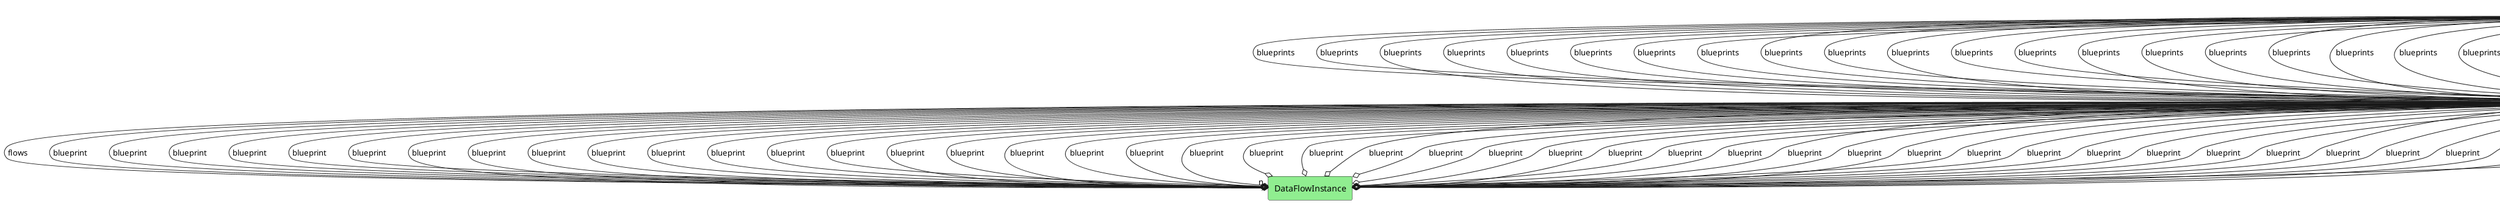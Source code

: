 @startuml

class "DataBluePrintInstance" as Model {
 string name
 json parameters

 
}

rectangle "DataSource" as DataSource #lightblue {
}

Model o--> "n" DataSource : sources


rectangle "DataSource" as DataSource #lightblue {
}

Model o--> "n" DataSource : sinks


rectangle "DataFlowInstance" as DataFlowInstance #lightblue {
}

Model o--> "n" DataFlowInstance : flows


rectangle "Identity" as Identity #lightblue {
}

Model o--> "1" Identity : identity


rectangle "DataBluePrint" as DataBluePrint #lightblue {
}

Model o--> "1" DataBluePrint : blueprint




    rectangle "DataBluePrint" as DataBluePrint #lightgreen {
    }
    
        DataBluePrint   *--> "n" Model : "instances"
    
    rectangle "DataFlowInstance" as DataFlowInstance #lightgreen {
    }
    
        DataFlowInstance   o--> "1" Model : "blueprint"
    
    rectangle "DataSource" as DataSource #lightgreen {
    }
    
        DataSource   o--> "n" Model : "blueprints"
    
    rectangle "DataBluePrint" as DataBluePrint #lightgreen {
    }
    
        DataBluePrint   *--> "n" Model : "instances"
    
    rectangle "DataFlowInstance" as DataFlowInstance #lightgreen {
    }
    
        DataFlowInstance   o--> "1" Model : "blueprint"
    
    rectangle "DataSource" as DataSource #lightgreen {
    }
    
        DataSource   o--> "n" Model : "blueprints"
    
    rectangle "DataBluePrint" as DataBluePrint #lightgreen {
    }
    
        DataBluePrint   *--> "n" Model : "instances"
    
    rectangle "DataFlowInstance" as DataFlowInstance #lightgreen {
    }
    
        DataFlowInstance   o--> "1" Model : "blueprint"
    
    rectangle "DataSource" as DataSource #lightgreen {
    }
    
        DataSource   o--> "n" Model : "blueprints"
    
    rectangle "DataBluePrint" as DataBluePrint #lightgreen {
    }
    
        DataBluePrint   *--> "n" Model : "instances"
    
    rectangle "DataFlowInstance" as DataFlowInstance #lightgreen {
    }
    
        DataFlowInstance   o--> "1" Model : "blueprint"
    
    rectangle "DataSource" as DataSource #lightgreen {
    }
    
        DataSource   o--> "n" Model : "blueprints"
    
    rectangle "DataBluePrint" as DataBluePrint #lightgreen {
    }
    
        DataBluePrint   *--> "n" Model : "instances"
    
    rectangle "DataFlowInstance" as DataFlowInstance #lightgreen {
    }
    
        DataFlowInstance   o--> "1" Model : "blueprint"
    
    rectangle "DataSource" as DataSource #lightgreen {
    }
    
        DataSource   o--> "n" Model : "blueprints"
    
    rectangle "DataBluePrint" as DataBluePrint #lightgreen {
    }
    
        DataBluePrint   *--> "n" Model : "instances"
    
    rectangle "DataFlowInstance" as DataFlowInstance #lightgreen {
    }
    
        DataFlowInstance   o--> "1" Model : "blueprint"
    
    rectangle "DataSource" as DataSource #lightgreen {
    }
    
        DataSource   o--> "n" Model : "blueprints"
    
    rectangle "DataBluePrint" as DataBluePrint #lightgreen {
    }
    
        DataBluePrint   *--> "n" Model : "instances"
    
    rectangle "DataFlowInstance" as DataFlowInstance #lightgreen {
    }
    
        DataFlowInstance   o--> "1" Model : "blueprint"
    
    rectangle "DataSource" as DataSource #lightgreen {
    }
    
        DataSource   o--> "n" Model : "blueprints"
    
    rectangle "DataBluePrint" as DataBluePrint #lightgreen {
    }
    
        DataBluePrint   *--> "n" Model : "instances"
    
    rectangle "DataFlowInstance" as DataFlowInstance #lightgreen {
    }
    
        DataFlowInstance   o--> "1" Model : "blueprint"
    
    rectangle "DataSource" as DataSource #lightgreen {
    }
    
        DataSource   o--> "n" Model : "blueprints"
    
    rectangle "DataBluePrint" as DataBluePrint #lightgreen {
    }
    
        DataBluePrint   *--> "n" Model : "instances"
    
    rectangle "DataFlowInstance" as DataFlowInstance #lightgreen {
    }
    
        DataFlowInstance   o--> "1" Model : "blueprint"
    
    rectangle "DataSource" as DataSource #lightgreen {
    }
    
        DataSource   o--> "n" Model : "blueprints"
    
    rectangle "DataBluePrint" as DataBluePrint #lightgreen {
    }
    
        DataBluePrint   *--> "n" Model : "instances"
    
    rectangle "DataFlowInstance" as DataFlowInstance #lightgreen {
    }
    
        DataFlowInstance   o--> "1" Model : "blueprint"
    
    rectangle "DataSource" as DataSource #lightgreen {
    }
    
        DataSource   o--> "n" Model : "blueprints"
    
    rectangle "DataBluePrint" as DataBluePrint #lightgreen {
    }
    
        DataBluePrint   *--> "n" Model : "instances"
    
    rectangle "DataFlowInstance" as DataFlowInstance #lightgreen {
    }
    
        DataFlowInstance   o--> "1" Model : "blueprint"
    
    rectangle "DataSource" as DataSource #lightgreen {
    }
    
        DataSource   o--> "n" Model : "blueprints"
    
    rectangle "DataBluePrint" as DataBluePrint #lightgreen {
    }
    
        DataBluePrint   *--> "n" Model : "instances"
    
    rectangle "DataFlowInstance" as DataFlowInstance #lightgreen {
    }
    
        DataFlowInstance   o--> "1" Model : "blueprint"
    
    rectangle "DataSource" as DataSource #lightgreen {
    }
    
        DataSource   o--> "n" Model : "blueprints"
    
    rectangle "DataBluePrint" as DataBluePrint #lightgreen {
    }
    
        DataBluePrint   *--> "n" Model : "instances"
    
    rectangle "DataFlowInstance" as DataFlowInstance #lightgreen {
    }
    
        DataFlowInstance   o--> "1" Model : "blueprint"
    
    rectangle "DataSource" as DataSource #lightgreen {
    }
    
        DataSource   o--> "n" Model : "blueprints"
    
    rectangle "DataBluePrint" as DataBluePrint #lightgreen {
    }
    
        DataBluePrint   *--> "n" Model : "instances"
    
    rectangle "DataFlowInstance" as DataFlowInstance #lightgreen {
    }
    
        DataFlowInstance   o--> "1" Model : "blueprint"
    
    rectangle "DataSource" as DataSource #lightgreen {
    }
    
        DataSource   o--> "n" Model : "blueprints"
    
    rectangle "DataBluePrint" as DataBluePrint #lightgreen {
    }
    
        DataBluePrint   *--> "n" Model : "instances"
    
    rectangle "DataFlowInstance" as DataFlowInstance #lightgreen {
    }
    
        DataFlowInstance   o--> "1" Model : "blueprint"
    
    rectangle "DataSource" as DataSource #lightgreen {
    }
    
        DataSource   o--> "n" Model : "blueprints"
    
    rectangle "DataBluePrint" as DataBluePrint #lightgreen {
    }
    
        DataBluePrint   *--> "n" Model : "instances"
    
    rectangle "DataFlowInstance" as DataFlowInstance #lightgreen {
    }
    
        DataFlowInstance   o--> "1" Model : "blueprint"
    
    rectangle "DataSource" as DataSource #lightgreen {
    }
    
        DataSource   o--> "n" Model : "blueprints"
    
    rectangle "DataBluePrint" as DataBluePrint #lightgreen {
    }
    
        DataBluePrint   *--> "n" Model : "instances"
    
    rectangle "DataFlowInstance" as DataFlowInstance #lightgreen {
    }
    
        DataFlowInstance   o--> "1" Model : "blueprint"
    
    rectangle "DataSource" as DataSource #lightgreen {
    }
    
        DataSource   o--> "n" Model : "blueprints"
    
    rectangle "DataBluePrint" as DataBluePrint #lightgreen {
    }
    
        DataBluePrint   *--> "n" Model : "instances"
    
    rectangle "DataFlowInstance" as DataFlowInstance #lightgreen {
    }
    
        DataFlowInstance   o--> "1" Model : "blueprint"
    
    rectangle "DataSource" as DataSource #lightgreen {
    }
    
        DataSource   o--> "n" Model : "blueprints"
    
    rectangle "DataBluePrint" as DataBluePrint #lightgreen {
    }
    
        DataBluePrint   *--> "n" Model : "instances"
    
    rectangle "DataFlowInstance" as DataFlowInstance #lightgreen {
    }
    
        DataFlowInstance   o--> "1" Model : "blueprint"
    
    rectangle "DataSource" as DataSource #lightgreen {
    }
    
        DataSource   o--> "n" Model : "blueprints"
    
    rectangle "DataBluePrint" as DataBluePrint #lightgreen {
    }
    
        DataBluePrint   *--> "n" Model : "instances"
    
    rectangle "DataFlowInstance" as DataFlowInstance #lightgreen {
    }
    
        DataFlowInstance   o--> "1" Model : "blueprint"
    
    rectangle "DataSource" as DataSource #lightgreen {
    }
    
        DataSource   o--> "n" Model : "blueprints"
    
    rectangle "DataBluePrint" as DataBluePrint #lightgreen {
    }
    
        DataBluePrint   *--> "n" Model : "instances"
    
    rectangle "DataFlowInstance" as DataFlowInstance #lightgreen {
    }
    
        DataFlowInstance   o--> "1" Model : "blueprint"
    
    rectangle "DataSource" as DataSource #lightgreen {
    }
    
        DataSource   o--> "n" Model : "blueprints"
    
    rectangle "DataBluePrint" as DataBluePrint #lightgreen {
    }
    
        DataBluePrint   *--> "n" Model : "instances"
    
    rectangle "DataFlowInstance" as DataFlowInstance #lightgreen {
    }
    
        DataFlowInstance   o--> "1" Model : "blueprint"
    
    rectangle "DataSource" as DataSource #lightgreen {
    }
    
        DataSource   o--> "n" Model : "blueprints"
    
    rectangle "DataBluePrint" as DataBluePrint #lightgreen {
    }
    
        DataBluePrint   *--> "n" Model : "instances"
    
    rectangle "DataFlowInstance" as DataFlowInstance #lightgreen {
    }
    
        DataFlowInstance   o--> "1" Model : "blueprint"
    
    rectangle "DataSource" as DataSource #lightgreen {
    }
    
        DataSource   o--> "n" Model : "blueprints"
    
    rectangle "DataBluePrint" as DataBluePrint #lightgreen {
    }
    
        DataBluePrint   *--> "n" Model : "instances"
    
    rectangle "DataFlowInstance" as DataFlowInstance #lightgreen {
    }
    
        DataFlowInstance   o--> "1" Model : "blueprint"
    
    rectangle "DataSource" as DataSource #lightgreen {
    }
    
        DataSource   o--> "n" Model : "blueprints"
    
    rectangle "DataBluePrint" as DataBluePrint #lightgreen {
    }
    
        DataBluePrint   *--> "n" Model : "instances"
    
    rectangle "DataFlowInstance" as DataFlowInstance #lightgreen {
    }
    
        DataFlowInstance   o--> "1" Model : "blueprint"
    
    rectangle "DataSource" as DataSource #lightgreen {
    }
    
        DataSource   o--> "n" Model : "blueprints"
    
    rectangle "DataBluePrint" as DataBluePrint #lightgreen {
    }
    
        DataBluePrint   *--> "n" Model : "instances"
    
    rectangle "DataFlowInstance" as DataFlowInstance #lightgreen {
    }
    
        DataFlowInstance   o--> "1" Model : "blueprint"
    
    rectangle "DataSource" as DataSource #lightgreen {
    }
    
        DataSource   o--> "n" Model : "blueprints"
    
    rectangle "DataBluePrint" as DataBluePrint #lightgreen {
    }
    
        DataBluePrint   *--> "n" Model : "instances"
    
    rectangle "DataFlowInstance" as DataFlowInstance #lightgreen {
    }
    
        DataFlowInstance   o--> "1" Model : "blueprint"
    
    rectangle "DataSource" as DataSource #lightgreen {
    }
    
        DataSource   o--> "n" Model : "blueprints"
    
    rectangle "DataBluePrint" as DataBluePrint #lightgreen {
    }
    
        DataBluePrint   *--> "n" Model : "instances"
    
    rectangle "DataFlowInstance" as DataFlowInstance #lightgreen {
    }
    
        DataFlowInstance   o--> "1" Model : "blueprint"
    
    rectangle "DataSource" as DataSource #lightgreen {
    }
    
        DataSource   o--> "n" Model : "blueprints"
    
    rectangle "DataBluePrint" as DataBluePrint #lightgreen {
    }
    
        DataBluePrint   *--> "n" Model : "instances"
    
    rectangle "DataFlowInstance" as DataFlowInstance #lightgreen {
    }
    
        DataFlowInstance   o--> "1" Model : "blueprint"
    
    rectangle "DataSource" as DataSource #lightgreen {
    }
    
        DataSource   o--> "n" Model : "blueprints"
    
    rectangle "DataBluePrint" as DataBluePrint #lightgreen {
    }
    
        DataBluePrint   *--> "n" Model : "instances"
    
    rectangle "DataFlowInstance" as DataFlowInstance #lightgreen {
    }
    
        DataFlowInstance   o--> "1" Model : "blueprint"
    
    rectangle "DataSource" as DataSource #lightgreen {
    }
    
        DataSource   o--> "n" Model : "blueprints"
    
    rectangle "DataBluePrint" as DataBluePrint #lightgreen {
    }
    
        DataBluePrint   *--> "n" Model : "instances"
    
    rectangle "DataFlowInstance" as DataFlowInstance #lightgreen {
    }
    
        DataFlowInstance   o--> "1" Model : "blueprint"
    
    rectangle "DataSource" as DataSource #lightgreen {
    }
    
        DataSource   o--> "n" Model : "blueprints"
    
    rectangle "DataBluePrint" as DataBluePrint #lightgreen {
    }
    
        DataBluePrint   *--> "n" Model : "instances"
    
    rectangle "DataFlowInstance" as DataFlowInstance #lightgreen {
    }
    
        DataFlowInstance   o--> "1" Model : "blueprint"
    
    rectangle "DataSource" as DataSource #lightgreen {
    }
    
        DataSource   o--> "n" Model : "blueprints"
    
    rectangle "DataBluePrint" as DataBluePrint #lightgreen {
    }
    
        DataBluePrint   *--> "n" Model : "instances"
    
    rectangle "DataFlowInstance" as DataFlowInstance #lightgreen {
    }
    
        DataFlowInstance   o--> "1" Model : "blueprint"
    
    rectangle "DataSource" as DataSource #lightgreen {
    }
    
        DataSource   o--> "n" Model : "blueprints"
    
    rectangle "DataBluePrint" as DataBluePrint #lightgreen {
    }
    
        DataBluePrint   *--> "n" Model : "instances"
    
    rectangle "DataFlowInstance" as DataFlowInstance #lightgreen {
    }
    
        DataFlowInstance   o--> "1" Model : "blueprint"
    
    rectangle "DataSource" as DataSource #lightgreen {
    }
    
        DataSource   o--> "n" Model : "blueprints"
    
    rectangle "DataBluePrint" as DataBluePrint #lightgreen {
    }
    
        DataBluePrint   *--> "n" Model : "instances"
    
    rectangle "DataFlowInstance" as DataFlowInstance #lightgreen {
    }
    
        DataFlowInstance   o--> "1" Model : "blueprint"
    
    rectangle "DataSource" as DataSource #lightgreen {
    }
    
        DataSource   o--> "n" Model : "blueprints"
    
    rectangle "DataBluePrint" as DataBluePrint #lightgreen {
    }
    
        DataBluePrint   *--> "n" Model : "instances"
    
    rectangle "DataFlowInstance" as DataFlowInstance #lightgreen {
    }
    
        DataFlowInstance   o--> "1" Model : "blueprint"
    
    rectangle "DataSource" as DataSource #lightgreen {
    }
    
        DataSource   o--> "n" Model : "blueprints"
    
    rectangle "DataBluePrint" as DataBluePrint #lightgreen {
    }
    
        DataBluePrint   *--> "n" Model : "instances"
    
    rectangle "DataFlowInstance" as DataFlowInstance #lightgreen {
    }
    
        DataFlowInstance   o--> "1" Model : "blueprint"
    
    rectangle "DataSource" as DataSource #lightgreen {
    }
    
        DataSource   o--> "n" Model : "blueprints"
    
    rectangle "DataBluePrint" as DataBluePrint #lightgreen {
    }
    
        DataBluePrint   *--> "n" Model : "instances"
    
    rectangle "DataFlowInstance" as DataFlowInstance #lightgreen {
    }
    
        DataFlowInstance   o--> "1" Model : "blueprint"
    
    rectangle "DataSource" as DataSource #lightgreen {
    }
    
        DataSource   o--> "n" Model : "blueprints"
    
    rectangle "DataBluePrint" as DataBluePrint #lightgreen {
    }
    
        DataBluePrint   *--> "n" Model : "instances"
    
    rectangle "DataFlowInstance" as DataFlowInstance #lightgreen {
    }
    
        DataFlowInstance   o--> "1" Model : "blueprint"
    
    rectangle "DataSource" as DataSource #lightgreen {
    }
    
        DataSource   o--> "n" Model : "blueprints"
    
    rectangle "DataBluePrint" as DataBluePrint #lightgreen {
    }
    
        DataBluePrint   *--> "n" Model : "instances"
    
    rectangle "DataFlowInstance" as DataFlowInstance #lightgreen {
    }
    
        DataFlowInstance   o--> "1" Model : "blueprint"
    
    rectangle "DataSource" as DataSource #lightgreen {
    }
    
        DataSource   o--> "n" Model : "blueprints"
    
    rectangle "DataBluePrint" as DataBluePrint #lightgreen {
    }
    
        DataBluePrint   *--> "n" Model : "instances"
    
    rectangle "DataFlowInstance" as DataFlowInstance #lightgreen {
    }
    
        DataFlowInstance   o--> "1" Model : "blueprint"
    
    rectangle "DataSource" as DataSource #lightgreen {
    }
    
        DataSource   o--> "n" Model : "blueprints"
    
    rectangle "DataBluePrint" as DataBluePrint #lightgreen {
    }
    
        DataBluePrint   *--> "n" Model : "instances"
    
    rectangle "DataFlowInstance" as DataFlowInstance #lightgreen {
    }
    
        DataFlowInstance   o--> "1" Model : "blueprint"
    
    rectangle "DataSource" as DataSource #lightgreen {
    }
    
        DataSource   o--> "n" Model : "blueprints"
    
    rectangle "DataBluePrint" as DataBluePrint #lightgreen {
    }
    
        DataBluePrint   *--> "n" Model : "instances"
    
    rectangle "DataFlowInstance" as DataFlowInstance #lightgreen {
    }
    
        DataFlowInstance   o--> "1" Model : "blueprint"
    
    rectangle "DataSource" as DataSource #lightgreen {
    }
    
        DataSource   o--> "n" Model : "blueprints"
    
    rectangle "DataBluePrint" as DataBluePrint #lightgreen {
    }
    
        DataBluePrint   *--> "n" Model : "instances"
    
    rectangle "DataFlowInstance" as DataFlowInstance #lightgreen {
    }
    
        DataFlowInstance   o--> "1" Model : "blueprint"
    
    rectangle "DataSource" as DataSource #lightgreen {
    }
    
        DataSource   o--> "n" Model : "blueprints"
    

@enduml
